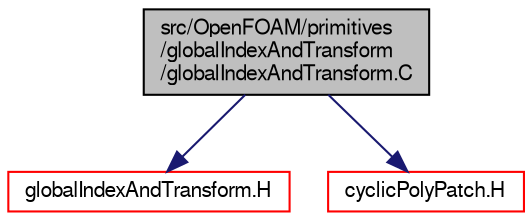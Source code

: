 digraph "src/OpenFOAM/primitives/globalIndexAndTransform/globalIndexAndTransform.C"
{
  bgcolor="transparent";
  edge [fontname="FreeSans",fontsize="10",labelfontname="FreeSans",labelfontsize="10"];
  node [fontname="FreeSans",fontsize="10",shape=record];
  Node0 [label="src/OpenFOAM/primitives\l/globalIndexAndTransform\l/globalIndexAndTransform.C",height=0.2,width=0.4,color="black", fillcolor="grey75", style="filled", fontcolor="black"];
  Node0 -> Node1 [color="midnightblue",fontsize="10",style="solid",fontname="FreeSans"];
  Node1 [label="globalIndexAndTransform.H",height=0.2,width=0.4,color="red",URL="$a12317.html"];
  Node0 -> Node224 [color="midnightblue",fontsize="10",style="solid",fontname="FreeSans"];
  Node224 [label="cyclicPolyPatch.H",height=0.2,width=0.4,color="red",URL="$a11687.html"];
}
